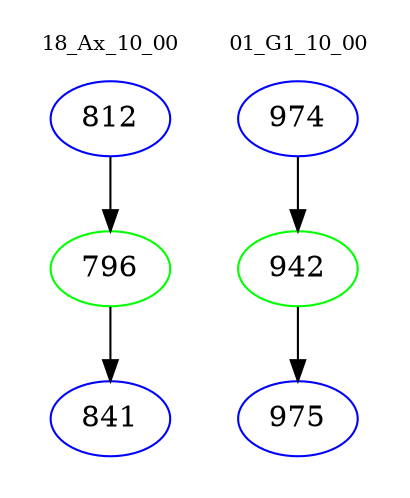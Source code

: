 digraph{
subgraph cluster_0 {
color = white
label = "18_Ax_10_00";
fontsize=10;
T0_812 [label="812", color="blue"]
T0_812 -> T0_796 [color="black"]
T0_796 [label="796", color="green"]
T0_796 -> T0_841 [color="black"]
T0_841 [label="841", color="blue"]
}
subgraph cluster_1 {
color = white
label = "01_G1_10_00";
fontsize=10;
T1_974 [label="974", color="blue"]
T1_974 -> T1_942 [color="black"]
T1_942 [label="942", color="green"]
T1_942 -> T1_975 [color="black"]
T1_975 [label="975", color="blue"]
}
}
